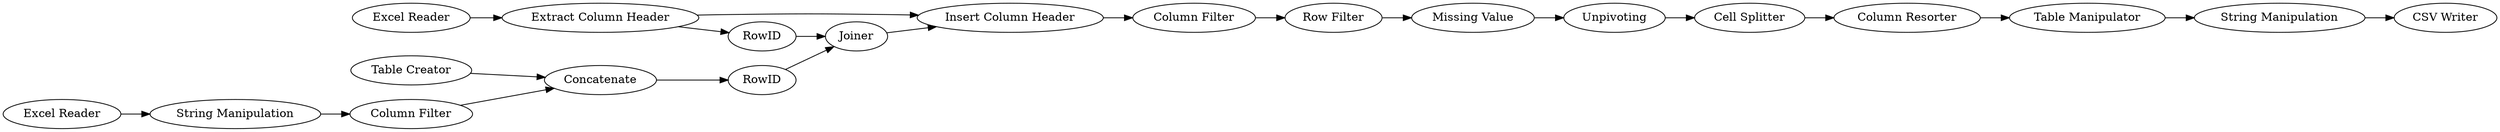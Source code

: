 digraph {
	6 -> 5
	20 -> 21
	7 -> 8
	4 -> 5
	15 -> 18
	7 -> 12
	21 -> 22
	2 -> 3
	17 -> 15
	12 -> 13
	18 -> 19
	10 -> 12
	13 -> 16
	1 -> 7
	5 -> 9
	3 -> 6
	8 -> 10
	19 -> 20
	9 -> 10
	16 -> 17
	7 [label="Extract Column Header"]
	9 [label=RowID]
	18 [label="Cell Splitter"]
	21 [label="String Manipulation"]
	8 [label=RowID]
	17 [label="Missing Value"]
	3 [label="String Manipulation"]
	19 [label="Column Resorter"]
	6 [label="Column Filter"]
	15 [label=Unpivoting]
	10 [label=Joiner]
	12 [label="Insert Column Header"]
	16 [label="Row Filter"]
	1 [label="Excel Reader"]
	22 [label="CSV Writer"]
	4 [label="Table Creator"]
	5 [label=Concatenate]
	13 [label="Column Filter"]
	20 [label="Table Manipulator"]
	2 [label="Excel Reader"]
	rankdir=LR
}
